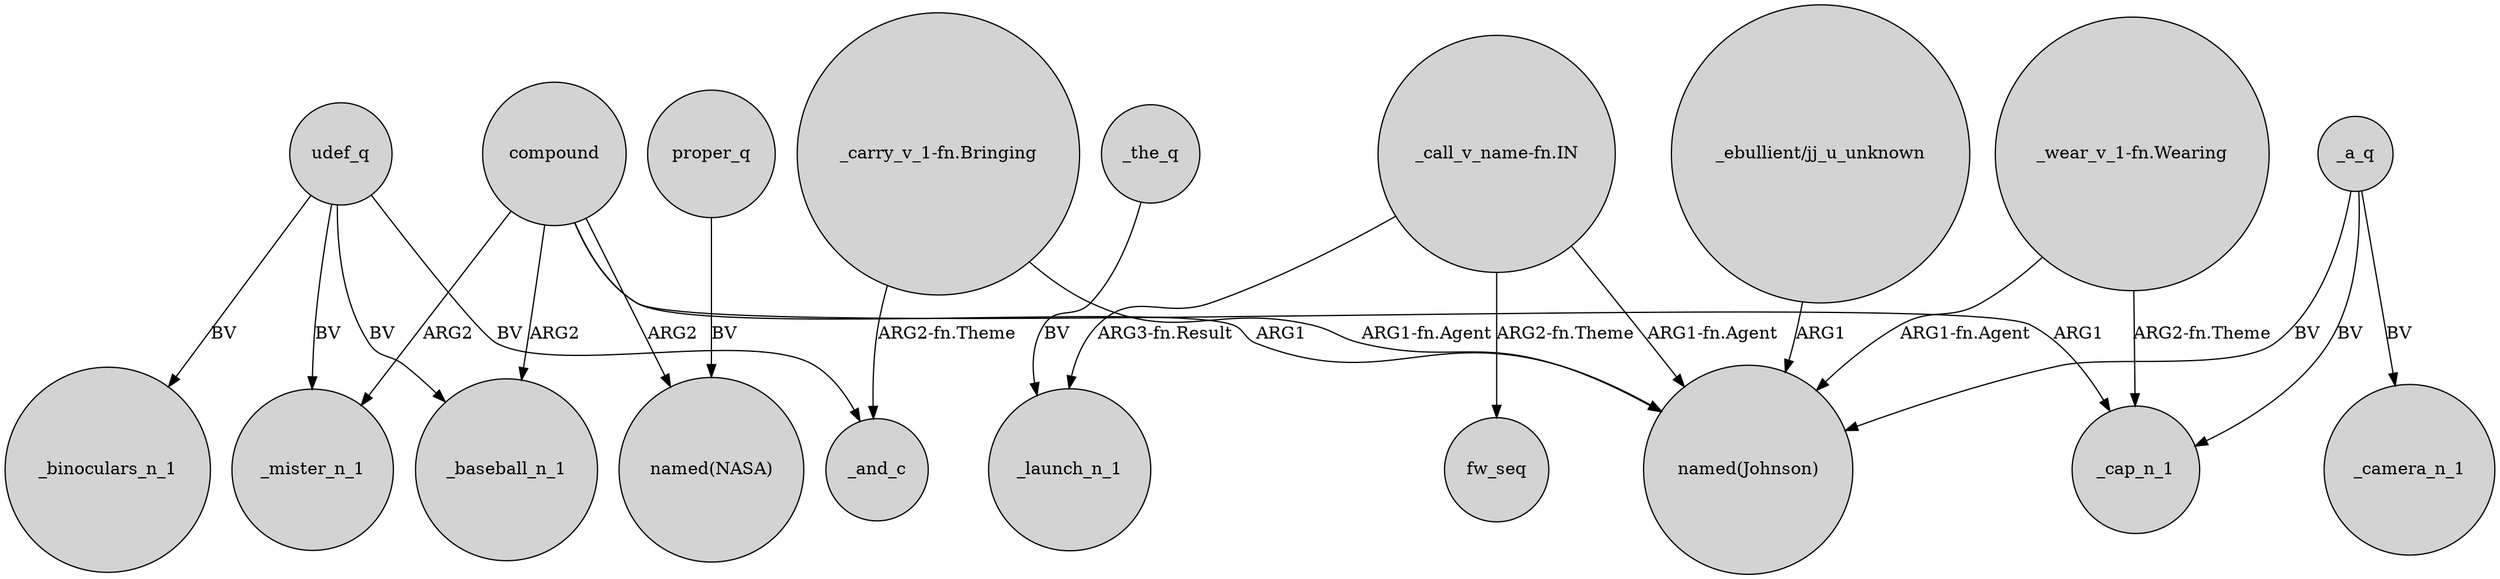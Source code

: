 digraph {
	node [shape=circle style=filled]
	"_call_v_name-fn.IN" -> "named(Johnson)" [label="ARG1-fn.Agent"]
	proper_q -> "named(NASA)" [label=BV]
	compound -> "named(Johnson)" [label=ARG1]
	"_carry_v_1-fn.Bringing" -> _and_c [label="ARG2-fn.Theme"]
	compound -> _mister_n_1 [label=ARG2]
	udef_q -> _baseball_n_1 [label=BV]
	_the_q -> _launch_n_1 [label=BV]
	udef_q -> _mister_n_1 [label=BV]
	_a_q -> "named(Johnson)" [label=BV]
	"_call_v_name-fn.IN" -> fw_seq [label="ARG2-fn.Theme"]
	udef_q -> _binoculars_n_1 [label=BV]
	"_ebullient/jj_u_unknown" -> "named(Johnson)" [label=ARG1]
	"_carry_v_1-fn.Bringing" -> "named(Johnson)" [label="ARG1-fn.Agent"]
	compound -> _baseball_n_1 [label=ARG2]
	compound -> _cap_n_1 [label=ARG1]
	compound -> "named(NASA)" [label=ARG2]
	_a_q -> _camera_n_1 [label=BV]
	"_wear_v_1-fn.Wearing" -> "named(Johnson)" [label="ARG1-fn.Agent"]
	"_wear_v_1-fn.Wearing" -> _cap_n_1 [label="ARG2-fn.Theme"]
	_a_q -> _cap_n_1 [label=BV]
	udef_q -> _and_c [label=BV]
	"_call_v_name-fn.IN" -> _launch_n_1 [label="ARG3-fn.Result"]
}
